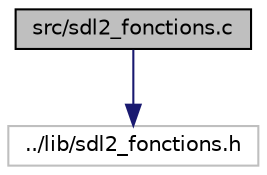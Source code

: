 digraph "src/sdl2_fonctions.c"
{
 // LATEX_PDF_SIZE
  edge [fontname="Helvetica",fontsize="10",labelfontname="Helvetica",labelfontsize="10"];
  node [fontname="Helvetica",fontsize="10",shape=record];
  Node1 [label="src/sdl2_fonctions.c",height=0.2,width=0.4,color="black", fillcolor="grey75", style="filled", fontcolor="black",tooltip="fonctions de gestion de la sdl2"];
  Node1 -> Node2 [color="midnightblue",fontsize="10",style="solid",fontname="Helvetica"];
  Node2 [label="../lib/sdl2_fonctions.h",height=0.2,width=0.4,color="grey75", fillcolor="white", style="filled",tooltip=" "];
}
